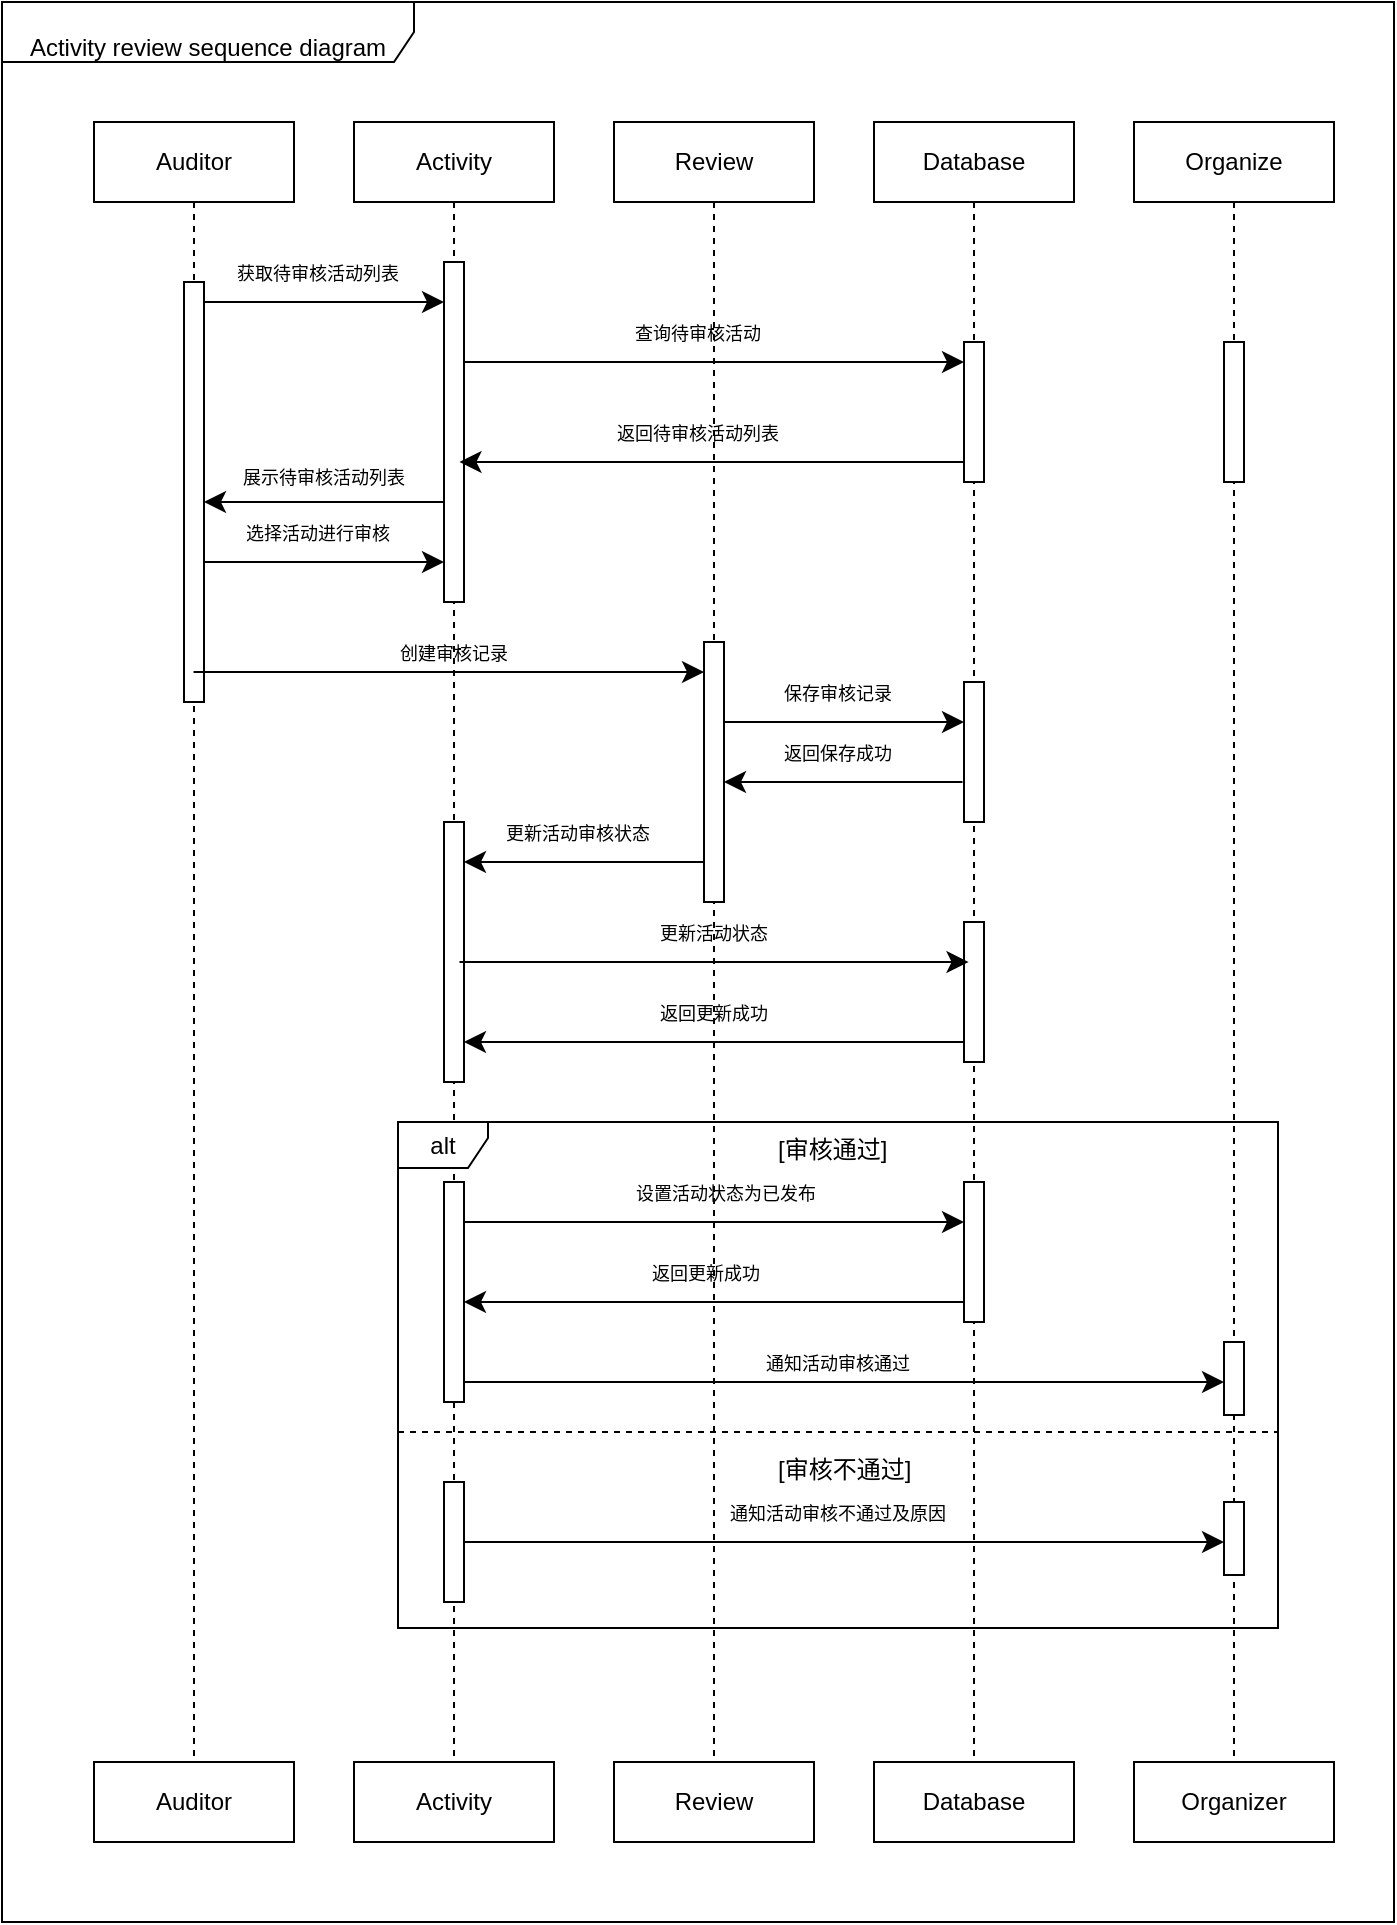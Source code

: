 <mxfile version="26.2.12">
  <diagram name="第 1 页" id="Pd9yauOKo4RyPXVzTmN3">
    <mxGraphModel dx="974" dy="828" grid="1" gridSize="10" guides="1" tooltips="1" connect="1" arrows="1" fold="1" page="1" pageScale="1" pageWidth="1169" pageHeight="827" math="0" shadow="0">
      <root>
        <mxCell id="0" />
        <mxCell id="1" parent="0" />
        <mxCell id="yebHsUK6jYcy_L9dXZWg-1" value="&lt;div&gt;&lt;br&gt;&lt;/div&gt;Activity review sequence diagram" style="shape=umlFrame;whiteSpace=wrap;html=1;pointerEvents=0;recursiveResize=0;container=1;collapsible=0;width=206;height=30;swimlaneFillColor=default;" vertex="1" parent="1">
          <mxGeometry x="24" y="20" width="696" height="960" as="geometry" />
        </mxCell>
        <mxCell id="yebHsUK6jYcy_L9dXZWg-2" value="Auditor" style="shape=umlLifeline;perimeter=lifelinePerimeter;whiteSpace=wrap;html=1;container=1;dropTarget=0;collapsible=0;recursiveResize=0;outlineConnect=0;portConstraint=eastwest;newEdgeStyle={&quot;edgeStyle&quot;:&quot;elbowEdgeStyle&quot;,&quot;elbow&quot;:&quot;vertical&quot;,&quot;curved&quot;:0,&quot;rounded&quot;:0};" vertex="1" parent="yebHsUK6jYcy_L9dXZWg-1">
          <mxGeometry x="46" y="60" width="100" height="860" as="geometry" />
        </mxCell>
        <mxCell id="yebHsUK6jYcy_L9dXZWg-3" value="" style="html=1;points=[[0,0,0,0,5],[0,1,0,0,-5],[1,0,0,0,5],[1,1,0,0,-5]];perimeter=orthogonalPerimeter;outlineConnect=0;targetShapes=umlLifeline;portConstraint=eastwest;newEdgeStyle={&quot;curved&quot;:0,&quot;rounded&quot;:0};" vertex="1" parent="yebHsUK6jYcy_L9dXZWg-2">
          <mxGeometry x="45" y="80" width="10" height="210" as="geometry" />
        </mxCell>
        <mxCell id="yebHsUK6jYcy_L9dXZWg-4" value="Activity" style="shape=umlLifeline;perimeter=lifelinePerimeter;whiteSpace=wrap;html=1;container=1;dropTarget=0;collapsible=0;recursiveResize=0;outlineConnect=0;portConstraint=eastwest;newEdgeStyle={&quot;edgeStyle&quot;:&quot;elbowEdgeStyle&quot;,&quot;elbow&quot;:&quot;vertical&quot;,&quot;curved&quot;:0,&quot;rounded&quot;:0};" vertex="1" parent="yebHsUK6jYcy_L9dXZWg-1">
          <mxGeometry x="176" y="60" width="100" height="850" as="geometry" />
        </mxCell>
        <mxCell id="yebHsUK6jYcy_L9dXZWg-5" value="" style="html=1;points=[[0,0,0,0,5],[0,1,0,0,-5],[1,0,0,0,5],[1,1,0,0,-5]];perimeter=orthogonalPerimeter;outlineConnect=0;targetShapes=umlLifeline;portConstraint=eastwest;newEdgeStyle={&quot;curved&quot;:0,&quot;rounded&quot;:0};" vertex="1" parent="yebHsUK6jYcy_L9dXZWg-4">
          <mxGeometry x="45" y="70" width="10" height="170" as="geometry" />
        </mxCell>
        <mxCell id="yebHsUK6jYcy_L9dXZWg-6" value="" style="html=1;points=[[0,0,0,0,5],[0,1,0,0,-5],[1,0,0,0,5],[1,1,0,0,-5]];perimeter=orthogonalPerimeter;outlineConnect=0;targetShapes=umlLifeline;portConstraint=eastwest;newEdgeStyle={&quot;curved&quot;:0,&quot;rounded&quot;:0};" vertex="1" parent="yebHsUK6jYcy_L9dXZWg-4">
          <mxGeometry x="45" y="350" width="10" height="130" as="geometry" />
        </mxCell>
        <mxCell id="yebHsUK6jYcy_L9dXZWg-7" value="" style="html=1;points=[[0,0,0,0,5],[0,1,0,0,-5],[1,0,0,0,5],[1,1,0,0,-5]];perimeter=orthogonalPerimeter;outlineConnect=0;targetShapes=umlLifeline;portConstraint=eastwest;newEdgeStyle={&quot;curved&quot;:0,&quot;rounded&quot;:0};" vertex="1" parent="yebHsUK6jYcy_L9dXZWg-4">
          <mxGeometry x="45" y="530" width="10" height="110" as="geometry" />
        </mxCell>
        <mxCell id="yebHsUK6jYcy_L9dXZWg-8" value="&lt;br&gt;&lt;span style=&quot;caret-color: rgba(0, 0, 0, 0); color: rgba(0, 0, 0, 0); font-family: monospace; font-size: 0px; text-align: start;&quot;&gt;3CmxGraphModel%3E%3Croot%3E%3CmxCell%20id%3D%220%22%2F%3E%3CmxCell%20id%3D%221%22%20parent%3D%220%22%2F%3E%3CmxCell%20id%3D%222%22%20value%3D%22%22%20style%3D%22html%3D1%3Bpoints%3D%5B%5B0%2C0%2C0%2C0%2C5%5D%2C%5B0%2C1%2C0%2C0%2C-5%5D%2C%5B1%2C0%2C0%2C0%2C5%5D%2C%5B1%2C1%2C0%2C0%2C-5%5D%5D%3Bperimeter%3DorthogonalPerimeter%3BoutlineConnect%3D0%3BtargetShapes%3DumlLifeline%3BportConstraint%3Deastwest%3BnewEdgeStyle%3D%7B%26quot%3Bcurved%26quot%3B%3A0%2C%26quot%3Brounded%26quot%3B%3A0%7D%3B%22%20vertex%3D%221%22%20parent%3D%221%22%3E%3CmxGeometry%20x%3D%22635%22%20y%3D%22690%22%20width%3D%2210%22%20height%3D%2236.5%22%20as%3D%22geometry%22%2F%3E%3C%2FmxCell%3E%3C%2Froot%3E%3C%2FmxGraphModel%3&lt;/span&gt;" style="html=1;points=[[0,0,0,0,5],[0,1,0,0,-5],[1,0,0,0,5],[1,1,0,0,-5]];perimeter=orthogonalPerimeter;outlineConnect=0;targetShapes=umlLifeline;portConstraint=eastwest;newEdgeStyle={&quot;curved&quot;:0,&quot;rounded&quot;:0};" vertex="1" parent="yebHsUK6jYcy_L9dXZWg-4">
          <mxGeometry x="45" y="680" width="10" height="60" as="geometry" />
        </mxCell>
        <mxCell id="yebHsUK6jYcy_L9dXZWg-9" value="Organize" style="shape=umlLifeline;perimeter=lifelinePerimeter;whiteSpace=wrap;html=1;container=1;dropTarget=0;collapsible=0;recursiveResize=0;outlineConnect=0;portConstraint=eastwest;newEdgeStyle={&quot;edgeStyle&quot;:&quot;elbowEdgeStyle&quot;,&quot;elbow&quot;:&quot;vertical&quot;,&quot;curved&quot;:0,&quot;rounded&quot;:0};" vertex="1" parent="yebHsUK6jYcy_L9dXZWg-1">
          <mxGeometry x="566" y="60" width="100" height="840" as="geometry" />
        </mxCell>
        <mxCell id="yebHsUK6jYcy_L9dXZWg-10" value="" style="html=1;points=[[0,0,0,0,5],[0,1,0,0,-5],[1,0,0,0,5],[1,1,0,0,-5]];perimeter=orthogonalPerimeter;outlineConnect=0;targetShapes=umlLifeline;portConstraint=eastwest;newEdgeStyle={&quot;curved&quot;:0,&quot;rounded&quot;:0};" vertex="1" parent="yebHsUK6jYcy_L9dXZWg-9">
          <mxGeometry x="45" y="110" width="10" height="70" as="geometry" />
        </mxCell>
        <mxCell id="yebHsUK6jYcy_L9dXZWg-11" value="Review" style="shape=umlLifeline;perimeter=lifelinePerimeter;whiteSpace=wrap;html=1;container=1;dropTarget=0;collapsible=0;recursiveResize=0;outlineConnect=0;portConstraint=eastwest;newEdgeStyle={&quot;edgeStyle&quot;:&quot;elbowEdgeStyle&quot;,&quot;elbow&quot;:&quot;vertical&quot;,&quot;curved&quot;:0,&quot;rounded&quot;:0};" vertex="1" parent="yebHsUK6jYcy_L9dXZWg-1">
          <mxGeometry x="306" y="60" width="100" height="850" as="geometry" />
        </mxCell>
        <mxCell id="yebHsUK6jYcy_L9dXZWg-12" value="" style="html=1;points=[[0,0,0,0,5],[0,1,0,0,-5],[1,0,0,0,5],[1,1,0,0,-5]];perimeter=orthogonalPerimeter;outlineConnect=0;targetShapes=umlLifeline;portConstraint=eastwest;newEdgeStyle={&quot;curved&quot;:0,&quot;rounded&quot;:0};" vertex="1" parent="yebHsUK6jYcy_L9dXZWg-11">
          <mxGeometry x="45" y="260" width="10" height="130" as="geometry" />
        </mxCell>
        <mxCell id="yebHsUK6jYcy_L9dXZWg-13" value="Database" style="shape=umlLifeline;perimeter=lifelinePerimeter;whiteSpace=wrap;html=1;container=1;dropTarget=0;collapsible=0;recursiveResize=0;outlineConnect=0;portConstraint=eastwest;newEdgeStyle={&quot;edgeStyle&quot;:&quot;elbowEdgeStyle&quot;,&quot;elbow&quot;:&quot;vertical&quot;,&quot;curved&quot;:0,&quot;rounded&quot;:0};" vertex="1" parent="yebHsUK6jYcy_L9dXZWg-1">
          <mxGeometry x="436" y="60" width="100" height="860" as="geometry" />
        </mxCell>
        <mxCell id="yebHsUK6jYcy_L9dXZWg-14" value="" style="html=1;points=[[0,0,0,0,5],[0,1,0,0,-5],[1,0,0,0,5],[1,1,0,0,-5]];perimeter=orthogonalPerimeter;outlineConnect=0;targetShapes=umlLifeline;portConstraint=eastwest;newEdgeStyle={&quot;curved&quot;:0,&quot;rounded&quot;:0};" vertex="1" parent="yebHsUK6jYcy_L9dXZWg-13">
          <mxGeometry x="45" y="110" width="10" height="70" as="geometry" />
        </mxCell>
        <mxCell id="yebHsUK6jYcy_L9dXZWg-15" value="" style="html=1;points=[[0,0,0,0,5],[0,1,0,0,-5],[1,0,0,0,5],[1,1,0,0,-5]];perimeter=orthogonalPerimeter;outlineConnect=0;targetShapes=umlLifeline;portConstraint=eastwest;newEdgeStyle={&quot;curved&quot;:0,&quot;rounded&quot;:0};" vertex="1" parent="yebHsUK6jYcy_L9dXZWg-13">
          <mxGeometry x="45" y="280" width="10" height="70" as="geometry" />
        </mxCell>
        <mxCell id="yebHsUK6jYcy_L9dXZWg-16" value="" style="html=1;points=[[0,0,0,0,5],[0,1,0,0,-5],[1,0,0,0,5],[1,1,0,0,-5]];perimeter=orthogonalPerimeter;outlineConnect=0;targetShapes=umlLifeline;portConstraint=eastwest;newEdgeStyle={&quot;curved&quot;:0,&quot;rounded&quot;:0};" vertex="1" parent="yebHsUK6jYcy_L9dXZWg-13">
          <mxGeometry x="45" y="400" width="10" height="70" as="geometry" />
        </mxCell>
        <mxCell id="yebHsUK6jYcy_L9dXZWg-17" value="" style="html=1;points=[[0,0,0,0,5],[0,1,0,0,-5],[1,0,0,0,5],[1,1,0,0,-5]];perimeter=orthogonalPerimeter;outlineConnect=0;targetShapes=umlLifeline;portConstraint=eastwest;newEdgeStyle={&quot;curved&quot;:0,&quot;rounded&quot;:0};" vertex="1" parent="yebHsUK6jYcy_L9dXZWg-13">
          <mxGeometry x="45" y="530" width="10" height="70" as="geometry" />
        </mxCell>
        <mxCell id="yebHsUK6jYcy_L9dXZWg-18" value="" style="endArrow=classic;html=1;rounded=0;fontSize=12;startSize=8;endSize=8;curved=1;" edge="1" parent="yebHsUK6jYcy_L9dXZWg-1" source="yebHsUK6jYcy_L9dXZWg-3">
          <mxGeometry width="50" height="50" relative="1" as="geometry">
            <mxPoint x="106" y="150" as="sourcePoint" />
            <mxPoint x="221" y="150" as="targetPoint" />
            <Array as="points" />
          </mxGeometry>
        </mxCell>
        <mxCell id="yebHsUK6jYcy_L9dXZWg-19" value="&lt;font style=&quot;font-size: 9px;&quot;&gt;获取待审核活动列表&lt;/font&gt;" style="text;html=1;align=center;verticalAlign=middle;whiteSpace=wrap;rounded=0;" vertex="1" parent="yebHsUK6jYcy_L9dXZWg-1">
          <mxGeometry x="116" y="120" width="84" height="30" as="geometry" />
        </mxCell>
        <mxCell id="yebHsUK6jYcy_L9dXZWg-20" value="" style="endArrow=classic;html=1;rounded=0;fontSize=12;startSize=8;endSize=8;curved=1;" edge="1" parent="yebHsUK6jYcy_L9dXZWg-1">
          <mxGeometry width="50" height="50" relative="1" as="geometry">
            <mxPoint x="231" y="180" as="sourcePoint" />
            <mxPoint x="481" y="180" as="targetPoint" />
          </mxGeometry>
        </mxCell>
        <mxCell id="yebHsUK6jYcy_L9dXZWg-21" value="&lt;span style=&quot;font-size: 9px;&quot;&gt;查询待审核活动&lt;/span&gt;" style="text;html=1;align=center;verticalAlign=middle;whiteSpace=wrap;rounded=0;" vertex="1" parent="yebHsUK6jYcy_L9dXZWg-1">
          <mxGeometry x="306" y="150" width="84" height="30" as="geometry" />
        </mxCell>
        <mxCell id="yebHsUK6jYcy_L9dXZWg-22" value="" style="endArrow=classic;html=1;rounded=0;fontSize=12;startSize=8;endSize=8;curved=1;" edge="1" parent="yebHsUK6jYcy_L9dXZWg-1" source="yebHsUK6jYcy_L9dXZWg-14">
          <mxGeometry width="50" height="50" relative="1" as="geometry">
            <mxPoint x="476" y="230" as="sourcePoint" />
            <mxPoint x="228.75" y="230" as="targetPoint" />
          </mxGeometry>
        </mxCell>
        <mxCell id="yebHsUK6jYcy_L9dXZWg-23" value="&lt;span style=&quot;font-size: 9px;&quot;&gt;返回待审核活动列表&lt;/span&gt;" style="text;html=1;align=center;verticalAlign=middle;whiteSpace=wrap;rounded=0;" vertex="1" parent="yebHsUK6jYcy_L9dXZWg-1">
          <mxGeometry x="306" y="200" width="84" height="30" as="geometry" />
        </mxCell>
        <mxCell id="yebHsUK6jYcy_L9dXZWg-24" value="" style="endArrow=classic;html=1;rounded=0;fontSize=12;startSize=8;endSize=8;curved=1;" edge="1" parent="yebHsUK6jYcy_L9dXZWg-1">
          <mxGeometry width="50" height="50" relative="1" as="geometry">
            <mxPoint x="221" y="250" as="sourcePoint" />
            <mxPoint x="101" y="250" as="targetPoint" />
          </mxGeometry>
        </mxCell>
        <mxCell id="yebHsUK6jYcy_L9dXZWg-25" value="&lt;span style=&quot;font-size: 9px;&quot;&gt;展示待审核活动列表&lt;/span&gt;" style="text;html=1;align=center;verticalAlign=middle;whiteSpace=wrap;rounded=0;" vertex="1" parent="yebHsUK6jYcy_L9dXZWg-1">
          <mxGeometry x="119" y="222" width="84" height="30" as="geometry" />
        </mxCell>
        <mxCell id="yebHsUK6jYcy_L9dXZWg-26" value="" style="endArrow=classic;html=1;rounded=0;fontSize=12;startSize=8;endSize=8;curved=1;" edge="1" parent="yebHsUK6jYcy_L9dXZWg-1" source="yebHsUK6jYcy_L9dXZWg-3" target="yebHsUK6jYcy_L9dXZWg-5">
          <mxGeometry width="50" height="50" relative="1" as="geometry">
            <mxPoint x="106" y="280" as="sourcePoint" />
            <mxPoint x="216" y="280" as="targetPoint" />
            <Array as="points">
              <mxPoint x="156" y="280" />
            </Array>
          </mxGeometry>
        </mxCell>
        <mxCell id="yebHsUK6jYcy_L9dXZWg-27" value="&lt;span style=&quot;font-size: 9px;&quot;&gt;选择活动进行审核&lt;/span&gt;" style="text;html=1;align=center;verticalAlign=middle;whiteSpace=wrap;rounded=0;" vertex="1" parent="yebHsUK6jYcy_L9dXZWg-1">
          <mxGeometry x="116" y="250" width="84" height="30" as="geometry" />
        </mxCell>
        <mxCell id="yebHsUK6jYcy_L9dXZWg-28" value="" style="endArrow=classic;html=1;rounded=0;fontSize=12;startSize=8;endSize=8;curved=1;" edge="1" parent="yebHsUK6jYcy_L9dXZWg-1" target="yebHsUK6jYcy_L9dXZWg-12">
          <mxGeometry width="50" height="50" relative="1" as="geometry">
            <mxPoint x="95.781" y="335" as="sourcePoint" />
            <mxPoint x="356.21" y="335" as="targetPoint" />
          </mxGeometry>
        </mxCell>
        <mxCell id="yebHsUK6jYcy_L9dXZWg-29" value="&lt;span style=&quot;font-size: 9px;&quot;&gt;创建审核记录&lt;/span&gt;" style="text;html=1;align=center;verticalAlign=middle;whiteSpace=wrap;rounded=0;" vertex="1" parent="yebHsUK6jYcy_L9dXZWg-1">
          <mxGeometry x="184" y="310" width="84" height="30" as="geometry" />
        </mxCell>
        <mxCell id="yebHsUK6jYcy_L9dXZWg-30" value="" style="endArrow=classic;html=1;rounded=0;fontSize=12;startSize=8;endSize=8;curved=1;" edge="1" parent="yebHsUK6jYcy_L9dXZWg-1" source="yebHsUK6jYcy_L9dXZWg-12">
          <mxGeometry width="50" height="50" relative="1" as="geometry">
            <mxPoint x="366" y="360" as="sourcePoint" />
            <mxPoint x="481" y="360" as="targetPoint" />
          </mxGeometry>
        </mxCell>
        <mxCell id="yebHsUK6jYcy_L9dXZWg-31" value="&lt;span style=&quot;font-size: 9px;&quot;&gt;保存审核记录&lt;/span&gt;" style="text;html=1;align=center;verticalAlign=middle;whiteSpace=wrap;rounded=0;" vertex="1" parent="yebHsUK6jYcy_L9dXZWg-1">
          <mxGeometry x="376" y="330" width="84" height="30" as="geometry" />
        </mxCell>
        <mxCell id="yebHsUK6jYcy_L9dXZWg-32" value="" style="endArrow=classic;html=1;rounded=0;fontSize=12;startSize=8;endSize=8;curved=1;" edge="1" parent="yebHsUK6jYcy_L9dXZWg-1" target="yebHsUK6jYcy_L9dXZWg-12">
          <mxGeometry width="50" height="50" relative="1" as="geometry">
            <mxPoint x="480.25" y="390" as="sourcePoint" />
            <mxPoint x="366" y="390" as="targetPoint" />
          </mxGeometry>
        </mxCell>
        <mxCell id="yebHsUK6jYcy_L9dXZWg-33" value="&lt;span style=&quot;font-size: 9px;&quot;&gt;返回保存成功&lt;/span&gt;" style="text;html=1;align=center;verticalAlign=middle;whiteSpace=wrap;rounded=0;" vertex="1" parent="yebHsUK6jYcy_L9dXZWg-1">
          <mxGeometry x="376" y="360" width="84" height="30" as="geometry" />
        </mxCell>
        <mxCell id="yebHsUK6jYcy_L9dXZWg-34" value="" style="endArrow=classic;html=1;rounded=0;fontSize=12;startSize=8;endSize=8;curved=1;" edge="1" parent="yebHsUK6jYcy_L9dXZWg-1" target="yebHsUK6jYcy_L9dXZWg-6">
          <mxGeometry width="50" height="50" relative="1" as="geometry">
            <mxPoint x="350.5" y="430" as="sourcePoint" />
            <mxPoint x="236" y="430" as="targetPoint" />
          </mxGeometry>
        </mxCell>
        <mxCell id="yebHsUK6jYcy_L9dXZWg-35" value="&lt;span style=&quot;font-size: 9px;&quot;&gt;更新活动审核状态&lt;/span&gt;" style="text;html=1;align=center;verticalAlign=middle;whiteSpace=wrap;rounded=0;" vertex="1" parent="yebHsUK6jYcy_L9dXZWg-1">
          <mxGeometry x="246" y="400" width="84" height="30" as="geometry" />
        </mxCell>
        <mxCell id="yebHsUK6jYcy_L9dXZWg-36" value="" style="endArrow=classic;html=1;rounded=0;fontSize=12;startSize=8;endSize=8;curved=1;" edge="1" parent="yebHsUK6jYcy_L9dXZWg-1">
          <mxGeometry width="50" height="50" relative="1" as="geometry">
            <mxPoint x="228.75" y="480" as="sourcePoint" />
            <mxPoint x="483.25" y="480" as="targetPoint" />
          </mxGeometry>
        </mxCell>
        <mxCell id="yebHsUK6jYcy_L9dXZWg-37" value="&lt;span style=&quot;font-size: 9px;&quot;&gt;更新活动状态&lt;/span&gt;" style="text;html=1;align=center;verticalAlign=middle;whiteSpace=wrap;rounded=0;" vertex="1" parent="yebHsUK6jYcy_L9dXZWg-1">
          <mxGeometry x="314" y="450" width="84" height="30" as="geometry" />
        </mxCell>
        <mxCell id="yebHsUK6jYcy_L9dXZWg-38" value="" style="endArrow=classic;html=1;rounded=0;fontSize=12;startSize=8;endSize=8;curved=1;" edge="1" parent="yebHsUK6jYcy_L9dXZWg-1">
          <mxGeometry width="50" height="50" relative="1" as="geometry">
            <mxPoint x="481" y="520" as="sourcePoint" />
            <mxPoint x="231" y="520" as="targetPoint" />
          </mxGeometry>
        </mxCell>
        <mxCell id="yebHsUK6jYcy_L9dXZWg-39" value="&lt;span style=&quot;font-size: 9px;&quot;&gt;返回更新成功&lt;/span&gt;" style="text;html=1;align=center;verticalAlign=middle;whiteSpace=wrap;rounded=0;" vertex="1" parent="yebHsUK6jYcy_L9dXZWg-1">
          <mxGeometry x="314" y="490" width="84" height="30" as="geometry" />
        </mxCell>
        <mxCell id="yebHsUK6jYcy_L9dXZWg-40" value="alt" style="shape=umlFrame;whiteSpace=wrap;html=1;pointerEvents=0;recursiveResize=0;container=1;collapsible=0;width=45;height=23;" vertex="1" parent="yebHsUK6jYcy_L9dXZWg-1">
          <mxGeometry x="198" y="560" width="440" height="253" as="geometry" />
        </mxCell>
        <mxCell id="yebHsUK6jYcy_L9dXZWg-41" value="[审核通过]" style="text;html=1;" vertex="1" parent="yebHsUK6jYcy_L9dXZWg-40">
          <mxGeometry width="100" height="20" relative="1" as="geometry">
            <mxPoint x="188" as="offset" />
          </mxGeometry>
        </mxCell>
        <mxCell id="yebHsUK6jYcy_L9dXZWg-42" value="" style="line;strokeWidth=1;dashed=1;labelPosition=center;verticalLabelPosition=bottom;align=left;verticalAlign=top;spacingLeft=20;spacingTop=15;html=1;whiteSpace=wrap;" vertex="1" parent="yebHsUK6jYcy_L9dXZWg-40">
          <mxGeometry y="150" width="440" height="10" as="geometry" />
        </mxCell>
        <mxCell id="yebHsUK6jYcy_L9dXZWg-43" value="[审核不通过]" style="text;html=1;" vertex="1" parent="yebHsUK6jYcy_L9dXZWg-40">
          <mxGeometry x="188.0" y="160" width="100" height="20" as="geometry" />
        </mxCell>
        <mxCell id="yebHsUK6jYcy_L9dXZWg-44" value="" style="endArrow=classic;html=1;rounded=0;fontSize=12;startSize=8;endSize=8;curved=1;" edge="1" parent="yebHsUK6jYcy_L9dXZWg-40">
          <mxGeometry width="50" height="50" relative="1" as="geometry">
            <mxPoint x="33" y="50" as="sourcePoint" />
            <mxPoint x="283" y="50" as="targetPoint" />
          </mxGeometry>
        </mxCell>
        <mxCell id="yebHsUK6jYcy_L9dXZWg-45" value="&lt;span style=&quot;font-size: 9px;&quot;&gt;设置活动状态为已发布&lt;/span&gt;" style="text;html=1;align=center;verticalAlign=middle;whiteSpace=wrap;rounded=0;" vertex="1" parent="yebHsUK6jYcy_L9dXZWg-40">
          <mxGeometry x="118" y="20" width="92" height="30" as="geometry" />
        </mxCell>
        <mxCell id="yebHsUK6jYcy_L9dXZWg-46" value="" style="endArrow=classic;html=1;rounded=0;fontSize=12;startSize=8;endSize=8;curved=1;" edge="1" parent="yebHsUK6jYcy_L9dXZWg-40">
          <mxGeometry width="50" height="50" relative="1" as="geometry">
            <mxPoint x="283" y="90" as="sourcePoint" />
            <mxPoint x="33" y="90" as="targetPoint" />
          </mxGeometry>
        </mxCell>
        <mxCell id="yebHsUK6jYcy_L9dXZWg-47" value="&lt;span style=&quot;font-size: 9px;&quot;&gt;返回更新成功&lt;/span&gt;" style="text;html=1;align=center;verticalAlign=middle;whiteSpace=wrap;rounded=0;" vertex="1" parent="yebHsUK6jYcy_L9dXZWg-40">
          <mxGeometry x="108" y="60" width="92" height="30" as="geometry" />
        </mxCell>
        <mxCell id="yebHsUK6jYcy_L9dXZWg-48" value="&lt;span style=&quot;font-size: 9px;&quot;&gt;通知活动审核通过&lt;/span&gt;" style="text;html=1;align=center;verticalAlign=middle;whiteSpace=wrap;rounded=0;" vertex="1" parent="yebHsUK6jYcy_L9dXZWg-40">
          <mxGeometry x="174" y="110" width="92" height="20" as="geometry" />
        </mxCell>
        <mxCell id="yebHsUK6jYcy_L9dXZWg-49" value="&lt;br&gt;&lt;span style=&quot;caret-color: rgba(0, 0, 0, 0); color: rgba(0, 0, 0, 0); font-family: monospace; font-size: 0px; text-align: start;&quot;&gt;3CmxGraphModel%3E%3Croot%3E%3CmxCell%20id%3D%220%22%2F%3E%3CmxCell%20id%3D%221%22%20parent%3D%220%22%2F%3E%3CmxCell%20id%3D%222%22%20value%3D%22%22%20style%3D%22html%3D1%3Bpoints%3D%5B%5B0%2C0%2C0%2C0%2C5%5D%2C%5B0%2C1%2C0%2C0%2C-5%5D%2C%5B1%2C0%2C0%2C0%2C5%5D%2C%5B1%2C1%2C0%2C0%2C-5%5D%5D%3Bperimeter%3DorthogonalPerimeter%3BoutlineConnect%3D0%3BtargetShapes%3DumlLifeline%3BportConstraint%3Deastwest%3BnewEdgeStyle%3D%7B%26quot%3Bcurved%26quot%3B%3A0%2C%26quot%3Brounded%26quot%3B%3A0%7D%3B%22%20vertex%3D%221%22%20parent%3D%221%22%3E%3CmxGeometry%20x%3D%22635%22%20y%3D%22690%22%20width%3D%2210%22%20height%3D%2236.5%22%20as%3D%22geometry%22%2F%3E%3C%2FmxCell%3E%3C%2Froot%3E%3C%2FmxGraphModel%3&lt;/span&gt;" style="html=1;points=[[0,0,0,0,5],[0,1,0,0,-5],[1,0,0,0,5],[1,1,0,0,-5]];perimeter=orthogonalPerimeter;outlineConnect=0;targetShapes=umlLifeline;portConstraint=eastwest;newEdgeStyle={&quot;curved&quot;:0,&quot;rounded&quot;:0};" vertex="1" parent="yebHsUK6jYcy_L9dXZWg-40">
          <mxGeometry x="413" y="110" width="10" height="36.5" as="geometry" />
        </mxCell>
        <mxCell id="yebHsUK6jYcy_L9dXZWg-50" style="edgeStyle=none;curved=0;rounded=0;orthogonalLoop=1;jettySize=auto;html=1;exitX=1;exitY=1;exitDx=0;exitDy=-5;exitPerimeter=0;fontSize=12;startSize=8;endSize=8;" edge="1" parent="yebHsUK6jYcy_L9dXZWg-40">
          <mxGeometry relative="1" as="geometry">
            <mxPoint x="33" y="130" as="sourcePoint" />
            <mxPoint x="413" y="130" as="targetPoint" />
          </mxGeometry>
        </mxCell>
        <mxCell id="yebHsUK6jYcy_L9dXZWg-51" value="&lt;br&gt;&lt;span style=&quot;caret-color: rgba(0, 0, 0, 0); color: rgba(0, 0, 0, 0); font-family: monospace; font-size: 0px; text-align: start;&quot;&gt;3CmxGraphModel%3E%3Croot%3E%3CmxCell%20id%3D%220%22%2F%3E%3CmxCell%20id%3D%221%22%20parent%3D%220%22%2F%3E%3CmxCell%20id%3D%222%22%20value%3D%22%22%20style%3D%22html%3D1%3Bpoints%3D%5B%5B0%2C0%2C0%2C0%2C5%5D%2C%5B0%2C1%2C0%2C0%2C-5%5D%2C%5B1%2C0%2C0%2C0%2C5%5D%2C%5B1%2C1%2C0%2C0%2C-5%5D%5D%3Bperimeter%3DorthogonalPerimeter%3BoutlineConnect%3D0%3BtargetShapes%3DumlLifeline%3BportConstraint%3Deastwest%3BnewEdgeStyle%3D%7B%26quot%3Bcurved%26quot%3B%3A0%2C%26quot%3Brounded%26quot%3B%3A0%7D%3B%22%20vertex%3D%221%22%20parent%3D%221%22%3E%3CmxGeometry%20x%3D%22635%22%20y%3D%22690%22%20width%3D%2210%22%20height%3D%2236.5%22%20as%3D%22geometry%22%2F%3E%3C%2FmxCell%3E%3C%2Froot%3E%3C%2FmxGraphModel%3&lt;/span&gt;" style="html=1;points=[[0,0,0,0,5],[0,1,0,0,-5],[1,0,0,0,5],[1,1,0,0,-5]];perimeter=orthogonalPerimeter;outlineConnect=0;targetShapes=umlLifeline;portConstraint=eastwest;newEdgeStyle={&quot;curved&quot;:0,&quot;rounded&quot;:0};" vertex="1" parent="yebHsUK6jYcy_L9dXZWg-40">
          <mxGeometry x="413" y="190" width="10" height="36.5" as="geometry" />
        </mxCell>
        <mxCell id="yebHsUK6jYcy_L9dXZWg-52" value="&lt;span style=&quot;font-size: 9px;&quot;&gt;通知活动审核不通过及原因&lt;/span&gt;" style="text;html=1;align=center;verticalAlign=middle;whiteSpace=wrap;rounded=0;" vertex="1" parent="yebHsUK6jYcy_L9dXZWg-40">
          <mxGeometry x="152" y="180" width="136" height="30" as="geometry" />
        </mxCell>
        <mxCell id="yebHsUK6jYcy_L9dXZWg-53" value="Activity" style="rounded=0;whiteSpace=wrap;html=1;" vertex="1" parent="yebHsUK6jYcy_L9dXZWg-1">
          <mxGeometry x="176" y="880" width="100" height="40" as="geometry" />
        </mxCell>
        <mxCell id="yebHsUK6jYcy_L9dXZWg-54" value="Review" style="rounded=0;whiteSpace=wrap;html=1;" vertex="1" parent="yebHsUK6jYcy_L9dXZWg-1">
          <mxGeometry x="306" y="880" width="100" height="40" as="geometry" />
        </mxCell>
        <mxCell id="yebHsUK6jYcy_L9dXZWg-55" value="Database" style="rounded=0;whiteSpace=wrap;html=1;" vertex="1" parent="yebHsUK6jYcy_L9dXZWg-1">
          <mxGeometry x="436" y="880" width="100" height="40" as="geometry" />
        </mxCell>
        <mxCell id="yebHsUK6jYcy_L9dXZWg-56" value="Organizer" style="rounded=0;whiteSpace=wrap;html=1;" vertex="1" parent="yebHsUK6jYcy_L9dXZWg-1">
          <mxGeometry x="566" y="880" width="100" height="40" as="geometry" />
        </mxCell>
        <mxCell id="yebHsUK6jYcy_L9dXZWg-57" value="Auditor" style="rounded=0;whiteSpace=wrap;html=1;" vertex="1" parent="yebHsUK6jYcy_L9dXZWg-1">
          <mxGeometry x="46" y="880" width="100" height="40" as="geometry" />
        </mxCell>
        <mxCell id="yebHsUK6jYcy_L9dXZWg-58" value="" style="endArrow=classic;html=1;rounded=0;fontSize=12;startSize=8;endSize=8;curved=1;" edge="1" parent="yebHsUK6jYcy_L9dXZWg-1" source="yebHsUK6jYcy_L9dXZWg-8" target="yebHsUK6jYcy_L9dXZWg-51">
          <mxGeometry width="50" height="50" relative="1" as="geometry">
            <mxPoint x="396" y="750" as="sourcePoint" />
            <mxPoint x="446" y="700" as="targetPoint" />
          </mxGeometry>
        </mxCell>
      </root>
    </mxGraphModel>
  </diagram>
</mxfile>
